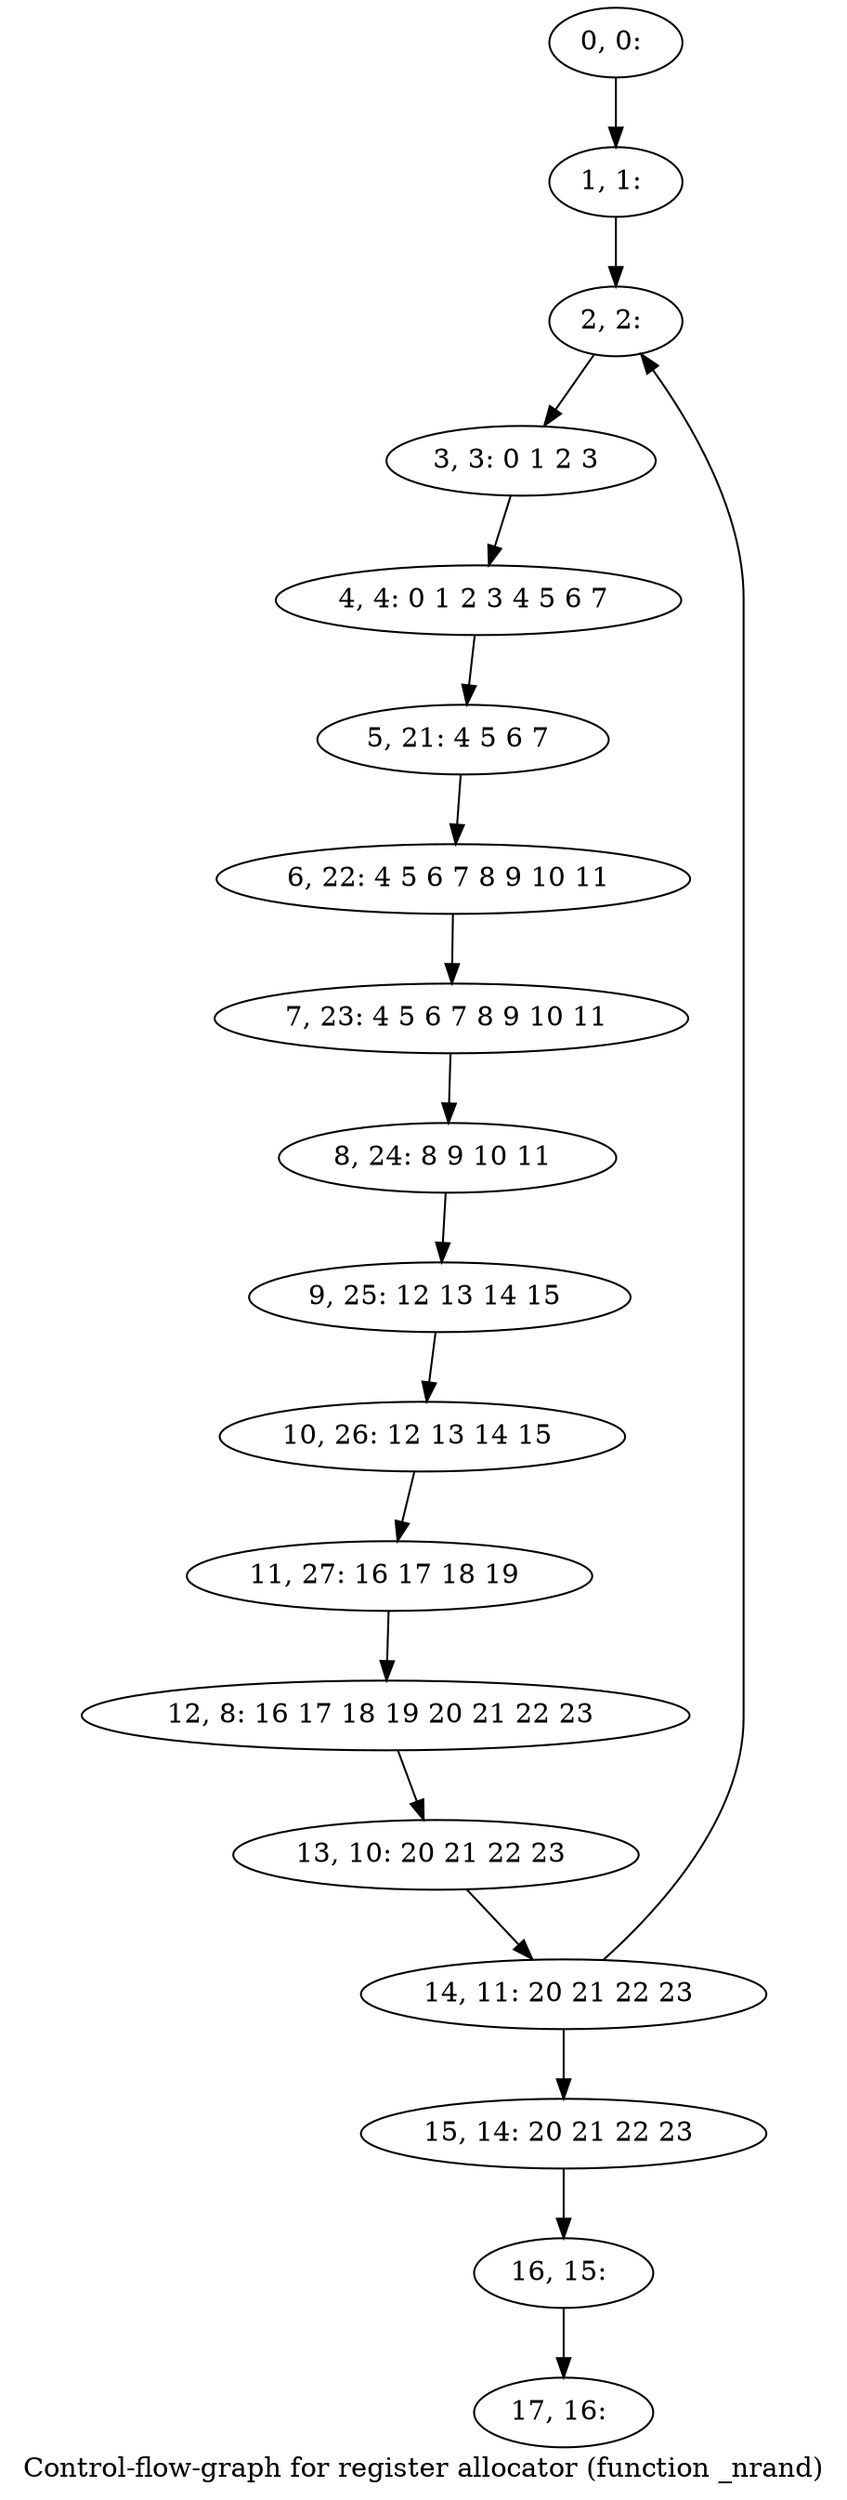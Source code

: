 digraph G {
graph [label="Control-flow-graph for register allocator (function _nrand)"]
0[label="0, 0: "];
1[label="1, 1: "];
2[label="2, 2: "];
3[label="3, 3: 0 1 2 3 "];
4[label="4, 4: 0 1 2 3 4 5 6 7 "];
5[label="5, 21: 4 5 6 7 "];
6[label="6, 22: 4 5 6 7 8 9 10 11 "];
7[label="7, 23: 4 5 6 7 8 9 10 11 "];
8[label="8, 24: 8 9 10 11 "];
9[label="9, 25: 12 13 14 15 "];
10[label="10, 26: 12 13 14 15 "];
11[label="11, 27: 16 17 18 19 "];
12[label="12, 8: 16 17 18 19 20 21 22 23 "];
13[label="13, 10: 20 21 22 23 "];
14[label="14, 11: 20 21 22 23 "];
15[label="15, 14: 20 21 22 23 "];
16[label="16, 15: "];
17[label="17, 16: "];
0->1 ;
1->2 ;
2->3 ;
3->4 ;
4->5 ;
5->6 ;
6->7 ;
7->8 ;
8->9 ;
9->10 ;
10->11 ;
11->12 ;
12->13 ;
13->14 ;
14->15 ;
14->2 ;
15->16 ;
16->17 ;
}
